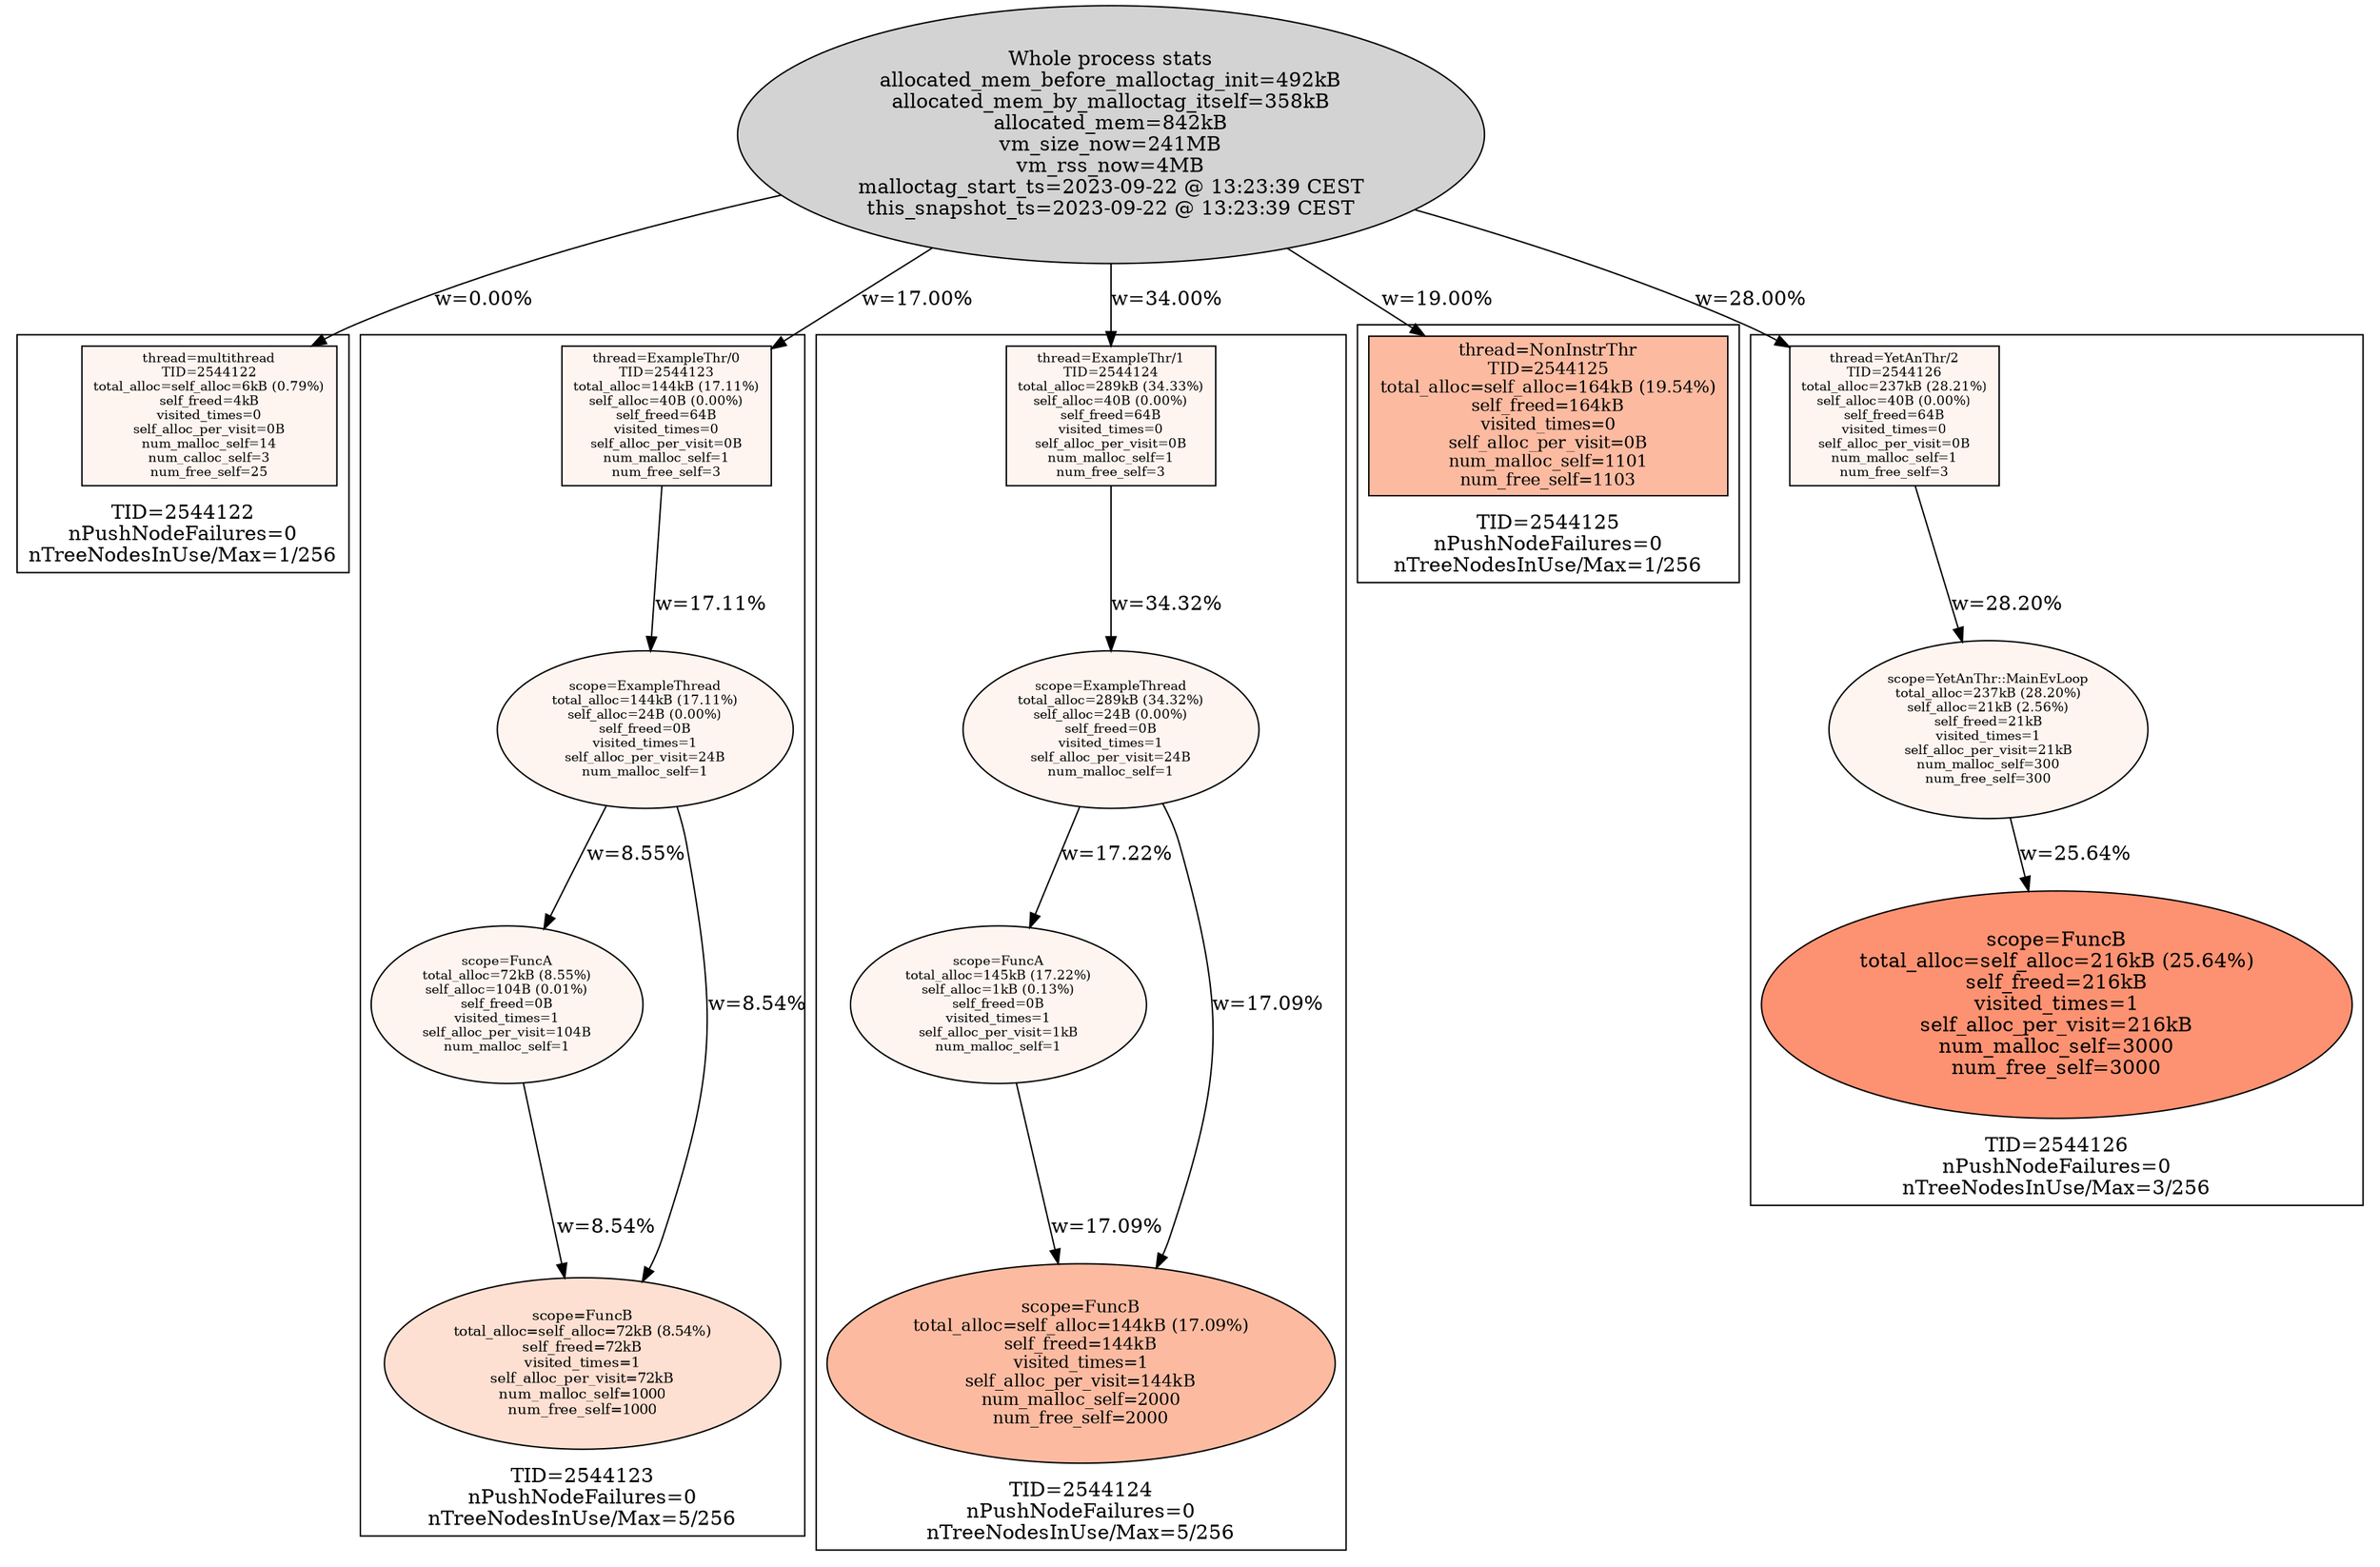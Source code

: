 digraph AllMallocTrees {
 node [colorscheme=reds9 style=filled]
  "Process 2544122" [label="Whole process stats\nallocated_mem_before_malloctag_init=492kB\nallocated_mem_by_malloctag_itself=358kB\nallocated_mem=842kB\nvm_size_now=241MB\nvm_rss_now=4MB\nmalloctag_start_ts=2023-09-22 @ 13:23:39 CEST\nthis_snapshot_ts=2023-09-22 @ 13:23:39 CEST\n"
]
 subgraph cluster_TID2544122 {
  node [colorscheme=reds9 style=filled]
  labelloc="b"
  label="TID=2544122\nnPushNodeFailures=0\nnTreeNodesInUse/Max=1/256\n"
  "2544122_multithread" [label="thread=multithread\nTID=2544122\ntotal_alloc=self_alloc=6kB (0.79%)\nself_freed=4kB\nvisited_times=0\nself_alloc_per_visit=0B\nnum_malloc_self=14\nnum_calloc_self=3\nnum_free_self=25\n"
 shape=box fillcolor=1 fontsize=9]
 }

  "Process 2544122" -> "2544122_multithread" [label="w=0.00%"]
 subgraph cluster_TID2544123 {
  node [colorscheme=reds9 style=filled]
  labelloc="b"
  label="TID=2544123\nnPushNodeFailures=0\nnTreeNodesInUse/Max=5/256\n"
  "2544123_ExampleThr/0" [label="thread=ExampleThr/0\nTID=2544123\ntotal_alloc=144kB (17.11%)\nself_alloc=40B (0.00%)\nself_freed=64B\nvisited_times=0\nself_alloc_per_visit=0B\nnum_malloc_self=1\nnum_free_self=3\n"
 shape=box fillcolor=1 fontsize=9]
  "2544123_ExampleThr/0" -> "2544123_ExampleThread" [label="w=17.11%"]
  "2544123_ExampleThread" [label="scope=ExampleThread\ntotal_alloc=144kB (17.11%)\nself_alloc=24B (0.00%)\nself_freed=0B\nvisited_times=1\nself_alloc_per_visit=24B\nnum_malloc_self=1\n"
 fillcolor=1 fontsize=9]
  "2544123_ExampleThread" -> "2544123_FuncA" [label="w=8.55%"]
  "2544123_ExampleThread" -> "2544123_FuncB" [label="w=8.54%"]
  "2544123_FuncA" [label="scope=FuncA\ntotal_alloc=72kB (8.55%)\nself_alloc=104B (0.01%)\nself_freed=0B\nvisited_times=1\nself_alloc_per_visit=104B\nnum_malloc_self=1\n"
 fillcolor=1 fontsize=9]
  "2544123_FuncA" -> "2544123_FuncB" [label="w=8.54%"]
  "2544123_FuncB" [label="scope=FuncB\ntotal_alloc=self_alloc=72kB (8.54%)\nself_freed=72kB\nvisited_times=1\nself_alloc_per_visit=72kB\nnum_malloc_self=1000\nnum_free_self=1000\n"
 fillcolor=2 fontsize=10]
  "2544123_FuncB" [label="scope=FuncB\ntotal_alloc=self_alloc=72kB (8.54%)\nself_freed=72kB\nvisited_times=1\nself_alloc_per_visit=72kB\nnum_malloc_self=1000\nnum_free_self=1000\n"
 fillcolor=2 fontsize=10]
 }

  "Process 2544122" -> "2544123_ExampleThr/0" [label="w=17.00%"]
 subgraph cluster_TID2544124 {
  node [colorscheme=reds9 style=filled]
  labelloc="b"
  label="TID=2544124\nnPushNodeFailures=0\nnTreeNodesInUse/Max=5/256\n"
  "2544124_ExampleThr/1" [label="thread=ExampleThr/1\nTID=2544124\ntotal_alloc=289kB (34.33%)\nself_alloc=40B (0.00%)\nself_freed=64B\nvisited_times=0\nself_alloc_per_visit=0B\nnum_malloc_self=1\nnum_free_self=3\n"
 shape=box fillcolor=1 fontsize=9]
  "2544124_ExampleThr/1" -> "2544124_ExampleThread" [label="w=34.32%"]
  "2544124_ExampleThread" [label="scope=ExampleThread\ntotal_alloc=289kB (34.32%)\nself_alloc=24B (0.00%)\nself_freed=0B\nvisited_times=1\nself_alloc_per_visit=24B\nnum_malloc_self=1\n"
 fillcolor=1 fontsize=9]
  "2544124_ExampleThread" -> "2544124_FuncA" [label="w=17.22%"]
  "2544124_ExampleThread" -> "2544124_FuncB" [label="w=17.09%"]
  "2544124_FuncA" [label="scope=FuncA\ntotal_alloc=145kB (17.22%)\nself_alloc=1kB (0.13%)\nself_freed=0B\nvisited_times=1\nself_alloc_per_visit=1kB\nnum_malloc_self=1\n"
 fillcolor=1 fontsize=9]
  "2544124_FuncA" -> "2544124_FuncB" [label="w=17.09%"]
  "2544124_FuncB" [label="scope=FuncB\ntotal_alloc=self_alloc=144kB (17.09%)\nself_freed=144kB\nvisited_times=1\nself_alloc_per_visit=144kB\nnum_malloc_self=2000\nnum_free_self=2000\n"
 fillcolor=3 fontsize=12]
  "2544124_FuncB" [label="scope=FuncB\ntotal_alloc=self_alloc=144kB (17.09%)\nself_freed=144kB\nvisited_times=1\nself_alloc_per_visit=144kB\nnum_malloc_self=2000\nnum_free_self=2000\n"
 fillcolor=3 fontsize=12]
 }

  "Process 2544122" -> "2544124_ExampleThr/1" [label="w=34.00%"]
 subgraph cluster_TID2544125 {
  node [colorscheme=reds9 style=filled]
  labelloc="b"
  label="TID=2544125\nnPushNodeFailures=0\nnTreeNodesInUse/Max=1/256\n"
  "2544125_NonInstrThr" [label="thread=NonInstrThr\nTID=2544125\ntotal_alloc=self_alloc=164kB (19.54%)\nself_freed=164kB\nvisited_times=0\nself_alloc_per_visit=0B\nnum_malloc_self=1101\nnum_free_self=1103\n"
 shape=box fillcolor=3 fontsize=12]
 }

  "Process 2544122" -> "2544125_NonInstrThr" [label="w=19.00%"]
 subgraph cluster_TID2544126 {
  node [colorscheme=reds9 style=filled]
  labelloc="b"
  label="TID=2544126\nnPushNodeFailures=0\nnTreeNodesInUse/Max=3/256\n"
  "2544126_YetAnThr/2" [label="thread=YetAnThr/2\nTID=2544126\ntotal_alloc=237kB (28.21%)\nself_alloc=40B (0.00%)\nself_freed=64B\nvisited_times=0\nself_alloc_per_visit=0B\nnum_malloc_self=1\nnum_free_self=3\n"
 shape=box fillcolor=1 fontsize=9]
  "2544126_YetAnThr/2" -> "2544126_YetAnThr::MainEvLoop" [label="w=28.20%"]
  "2544126_YetAnThr::MainEvLoop" [label="scope=YetAnThr::MainEvLoop\ntotal_alloc=237kB (28.20%)\nself_alloc=21kB (2.56%)\nself_freed=21kB\nvisited_times=1\nself_alloc_per_visit=21kB\nnum_malloc_self=300\nnum_free_self=300\n"
 fillcolor=1 fontsize=9]
  "2544126_YetAnThr::MainEvLoop" -> "2544126_FuncB" [label="w=25.64%"]
  "2544126_FuncB" [label="scope=FuncB\ntotal_alloc=self_alloc=216kB (25.64%)\nself_freed=216kB\nvisited_times=1\nself_alloc_per_visit=216kB\nnum_malloc_self=3000\nnum_free_self=3000\n"
 fillcolor=4 fontsize=14]
 }

  "Process 2544122" -> "2544126_YetAnThr/2" [label="w=28.00%"]
}

